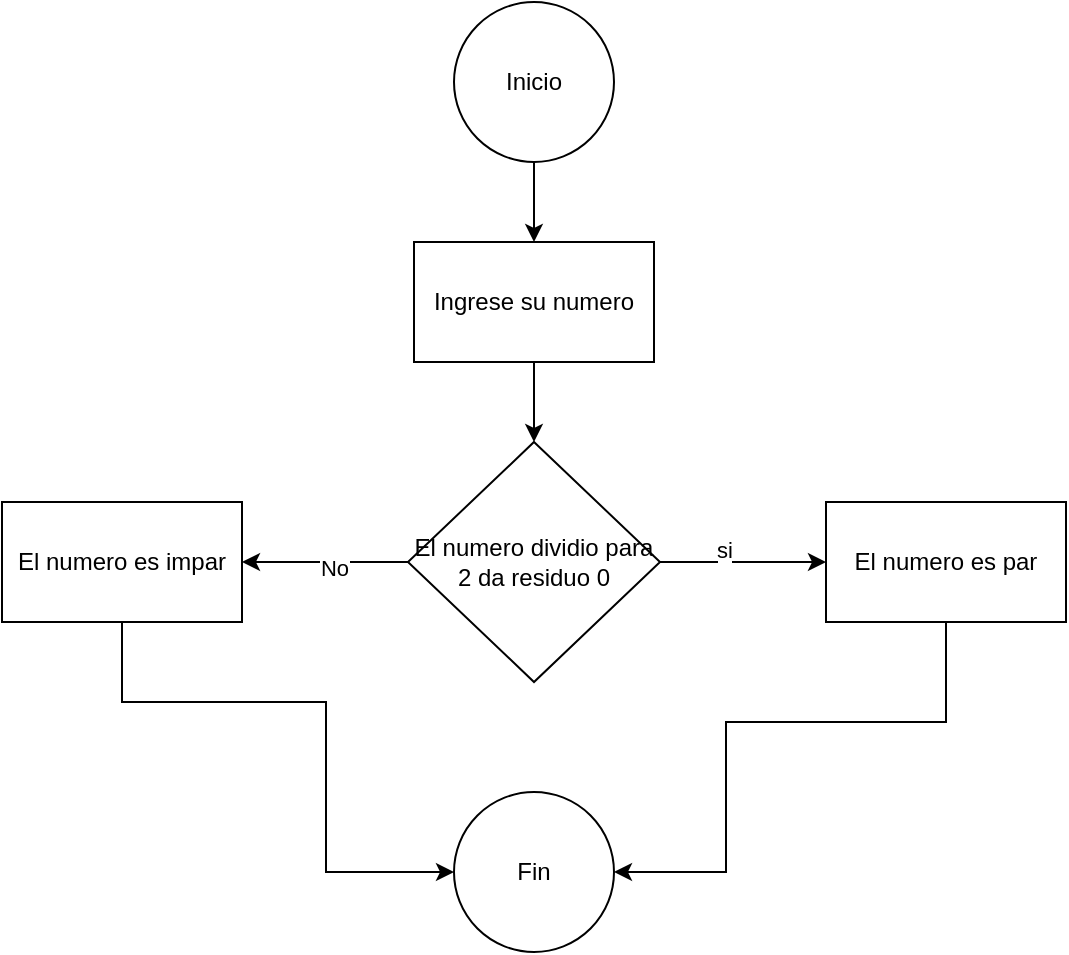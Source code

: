 <mxfile version="26.2.9">
  <diagram name="Page-1" id="d6YoXZZVQHn7yYF4nCZX">
    <mxGraphModel dx="839" dy="491" grid="1" gridSize="10" guides="1" tooltips="1" connect="1" arrows="1" fold="1" page="1" pageScale="1" pageWidth="827" pageHeight="1169" math="0" shadow="0">
      <root>
        <mxCell id="0" />
        <mxCell id="1" parent="0" />
        <mxCell id="N010rBlmYQGw4HTz4X7v-4" value="" style="edgeStyle=orthogonalEdgeStyle;rounded=0;orthogonalLoop=1;jettySize=auto;html=1;" edge="1" parent="1" source="N010rBlmYQGw4HTz4X7v-2" target="N010rBlmYQGw4HTz4X7v-3">
          <mxGeometry relative="1" as="geometry" />
        </mxCell>
        <mxCell id="N010rBlmYQGw4HTz4X7v-2" value="Inicio" style="ellipse;whiteSpace=wrap;html=1;aspect=fixed;" vertex="1" parent="1">
          <mxGeometry x="374" y="150" width="80" height="80" as="geometry" />
        </mxCell>
        <mxCell id="N010rBlmYQGw4HTz4X7v-6" value="" style="edgeStyle=orthogonalEdgeStyle;rounded=0;orthogonalLoop=1;jettySize=auto;html=1;" edge="1" parent="1" source="N010rBlmYQGw4HTz4X7v-3" target="N010rBlmYQGw4HTz4X7v-5">
          <mxGeometry relative="1" as="geometry" />
        </mxCell>
        <mxCell id="N010rBlmYQGw4HTz4X7v-3" value="Ingrese su numero" style="whiteSpace=wrap;html=1;" vertex="1" parent="1">
          <mxGeometry x="354" y="270" width="120" height="60" as="geometry" />
        </mxCell>
        <mxCell id="N010rBlmYQGw4HTz4X7v-8" value="" style="edgeStyle=orthogonalEdgeStyle;rounded=0;orthogonalLoop=1;jettySize=auto;html=1;" edge="1" parent="1" source="N010rBlmYQGw4HTz4X7v-5" target="N010rBlmYQGw4HTz4X7v-7">
          <mxGeometry relative="1" as="geometry" />
        </mxCell>
        <mxCell id="N010rBlmYQGw4HTz4X7v-9" value="si" style="edgeLabel;html=1;align=center;verticalAlign=middle;resizable=0;points=[];" vertex="1" connectable="0" parent="N010rBlmYQGw4HTz4X7v-8">
          <mxGeometry x="-0.224" y="6" relative="1" as="geometry">
            <mxPoint as="offset" />
          </mxGeometry>
        </mxCell>
        <mxCell id="N010rBlmYQGw4HTz4X7v-11" value="" style="edgeStyle=orthogonalEdgeStyle;rounded=0;orthogonalLoop=1;jettySize=auto;html=1;" edge="1" parent="1" source="N010rBlmYQGw4HTz4X7v-5" target="N010rBlmYQGw4HTz4X7v-10">
          <mxGeometry relative="1" as="geometry">
            <Array as="points">
              <mxPoint x="310" y="430" />
              <mxPoint x="310" y="430" />
            </Array>
          </mxGeometry>
        </mxCell>
        <mxCell id="N010rBlmYQGw4HTz4X7v-12" value="No" style="edgeLabel;html=1;align=center;verticalAlign=middle;resizable=0;points=[];" vertex="1" connectable="0" parent="N010rBlmYQGw4HTz4X7v-11">
          <mxGeometry x="-0.092" y="3" relative="1" as="geometry">
            <mxPoint as="offset" />
          </mxGeometry>
        </mxCell>
        <mxCell id="N010rBlmYQGw4HTz4X7v-5" value="El numero dividio para 2 da residuo 0" style="rhombus;whiteSpace=wrap;html=1;" vertex="1" parent="1">
          <mxGeometry x="351" y="370" width="126" height="120" as="geometry" />
        </mxCell>
        <mxCell id="N010rBlmYQGw4HTz4X7v-14" style="edgeStyle=orthogonalEdgeStyle;rounded=0;orthogonalLoop=1;jettySize=auto;html=1;entryX=1;entryY=0.5;entryDx=0;entryDy=0;" edge="1" parent="1" source="N010rBlmYQGw4HTz4X7v-7" target="N010rBlmYQGw4HTz4X7v-13">
          <mxGeometry relative="1" as="geometry">
            <Array as="points">
              <mxPoint x="620" y="510" />
              <mxPoint x="510" y="510" />
              <mxPoint x="510" y="585" />
            </Array>
          </mxGeometry>
        </mxCell>
        <mxCell id="N010rBlmYQGw4HTz4X7v-7" value="El numero es par" style="whiteSpace=wrap;html=1;" vertex="1" parent="1">
          <mxGeometry x="560" y="400" width="120" height="60" as="geometry" />
        </mxCell>
        <mxCell id="N010rBlmYQGw4HTz4X7v-15" style="edgeStyle=orthogonalEdgeStyle;rounded=0;orthogonalLoop=1;jettySize=auto;html=1;entryX=0;entryY=0.5;entryDx=0;entryDy=0;exitX=0.5;exitY=1;exitDx=0;exitDy=0;" edge="1" parent="1" source="N010rBlmYQGw4HTz4X7v-10" target="N010rBlmYQGw4HTz4X7v-13">
          <mxGeometry relative="1" as="geometry">
            <Array as="points">
              <mxPoint x="208" y="500" />
              <mxPoint x="310" y="500" />
              <mxPoint x="310" y="585" />
            </Array>
          </mxGeometry>
        </mxCell>
        <mxCell id="N010rBlmYQGw4HTz4X7v-10" value="El numero es impar" style="whiteSpace=wrap;html=1;" vertex="1" parent="1">
          <mxGeometry x="148" y="400" width="120" height="60" as="geometry" />
        </mxCell>
        <mxCell id="N010rBlmYQGw4HTz4X7v-13" value="Fin" style="ellipse;whiteSpace=wrap;html=1;aspect=fixed;" vertex="1" parent="1">
          <mxGeometry x="374" y="545" width="80" height="80" as="geometry" />
        </mxCell>
      </root>
    </mxGraphModel>
  </diagram>
</mxfile>

